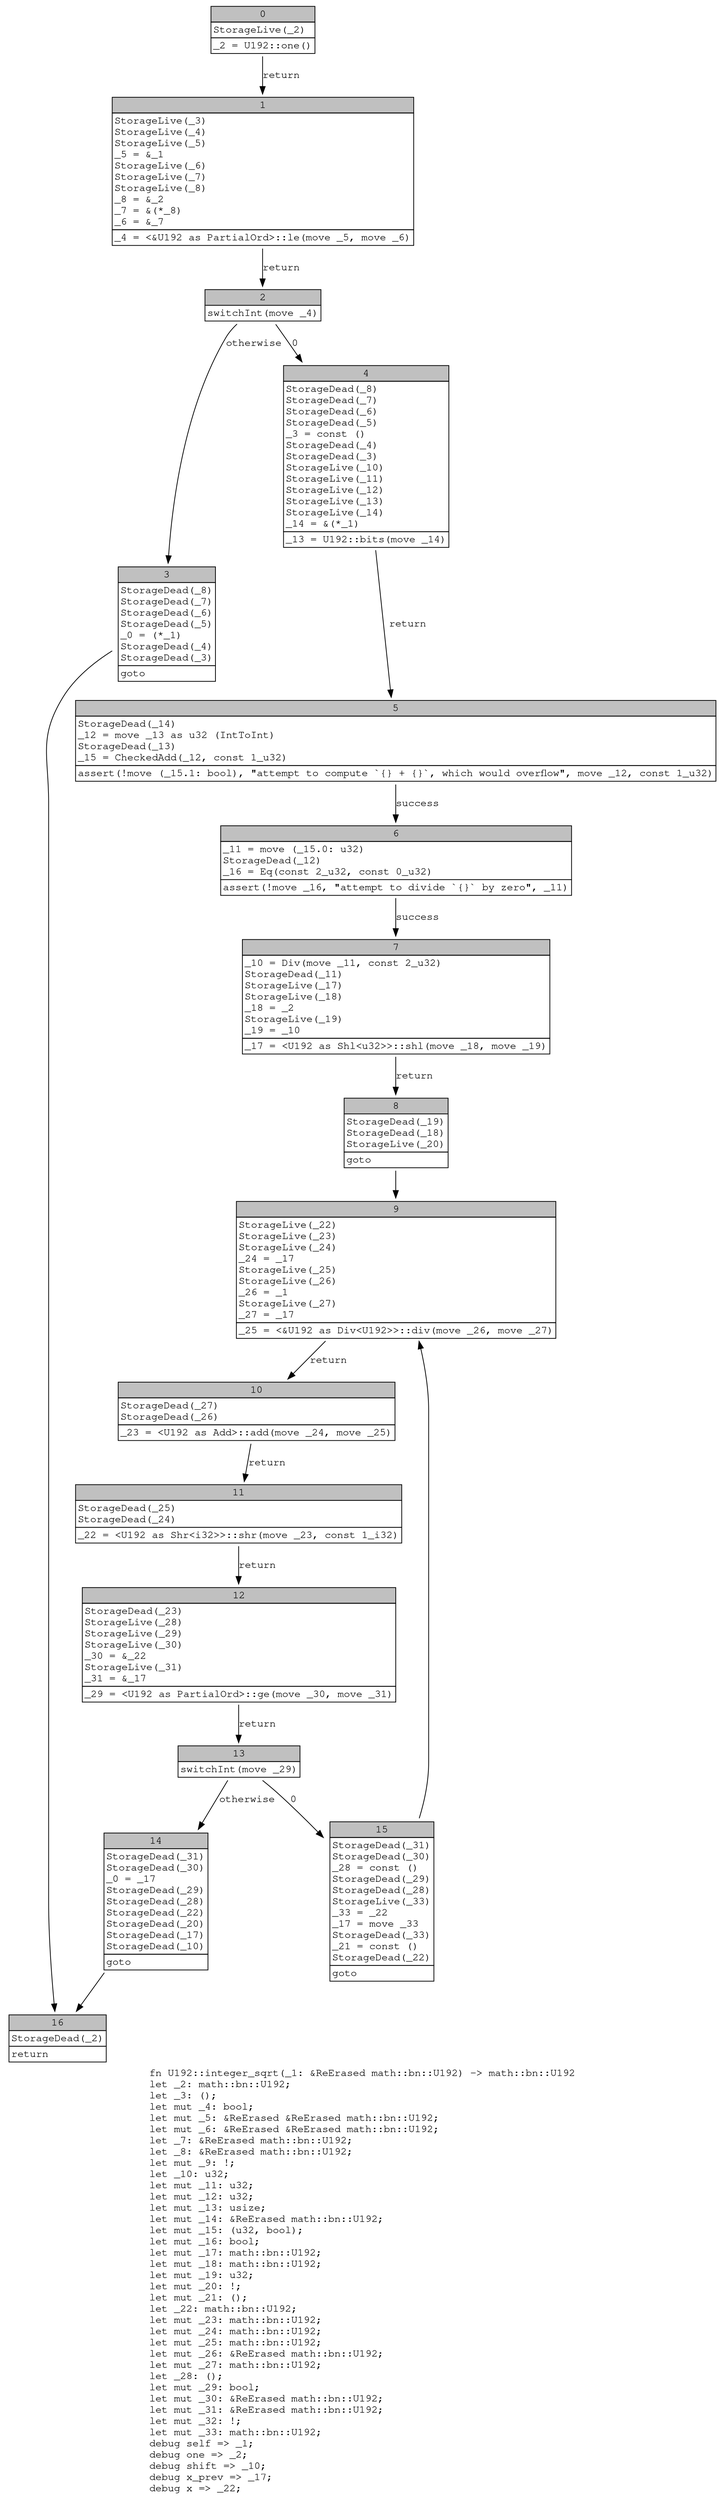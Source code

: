 digraph Mir_0_14512 {
    graph [fontname="Courier, monospace"];
    node [fontname="Courier, monospace"];
    edge [fontname="Courier, monospace"];
    label=<fn U192::integer_sqrt(_1: &amp;ReErased math::bn::U192) -&gt; math::bn::U192<br align="left"/>let _2: math::bn::U192;<br align="left"/>let _3: ();<br align="left"/>let mut _4: bool;<br align="left"/>let mut _5: &amp;ReErased &amp;ReErased math::bn::U192;<br align="left"/>let mut _6: &amp;ReErased &amp;ReErased math::bn::U192;<br align="left"/>let _7: &amp;ReErased math::bn::U192;<br align="left"/>let _8: &amp;ReErased math::bn::U192;<br align="left"/>let mut _9: !;<br align="left"/>let _10: u32;<br align="left"/>let mut _11: u32;<br align="left"/>let mut _12: u32;<br align="left"/>let mut _13: usize;<br align="left"/>let mut _14: &amp;ReErased math::bn::U192;<br align="left"/>let mut _15: (u32, bool);<br align="left"/>let mut _16: bool;<br align="left"/>let mut _17: math::bn::U192;<br align="left"/>let mut _18: math::bn::U192;<br align="left"/>let mut _19: u32;<br align="left"/>let mut _20: !;<br align="left"/>let mut _21: ();<br align="left"/>let _22: math::bn::U192;<br align="left"/>let mut _23: math::bn::U192;<br align="left"/>let mut _24: math::bn::U192;<br align="left"/>let mut _25: math::bn::U192;<br align="left"/>let mut _26: &amp;ReErased math::bn::U192;<br align="left"/>let mut _27: math::bn::U192;<br align="left"/>let _28: ();<br align="left"/>let mut _29: bool;<br align="left"/>let mut _30: &amp;ReErased math::bn::U192;<br align="left"/>let mut _31: &amp;ReErased math::bn::U192;<br align="left"/>let mut _32: !;<br align="left"/>let mut _33: math::bn::U192;<br align="left"/>debug self =&gt; _1;<br align="left"/>debug one =&gt; _2;<br align="left"/>debug shift =&gt; _10;<br align="left"/>debug x_prev =&gt; _17;<br align="left"/>debug x =&gt; _22;<br align="left"/>>;
    bb0__0_14512 [shape="none", label=<<table border="0" cellborder="1" cellspacing="0"><tr><td bgcolor="gray" align="center" colspan="1">0</td></tr><tr><td align="left" balign="left">StorageLive(_2)<br/></td></tr><tr><td align="left">_2 = U192::one()</td></tr></table>>];
    bb1__0_14512 [shape="none", label=<<table border="0" cellborder="1" cellspacing="0"><tr><td bgcolor="gray" align="center" colspan="1">1</td></tr><tr><td align="left" balign="left">StorageLive(_3)<br/>StorageLive(_4)<br/>StorageLive(_5)<br/>_5 = &amp;_1<br/>StorageLive(_6)<br/>StorageLive(_7)<br/>StorageLive(_8)<br/>_8 = &amp;_2<br/>_7 = &amp;(*_8)<br/>_6 = &amp;_7<br/></td></tr><tr><td align="left">_4 = &lt;&amp;U192 as PartialOrd&gt;::le(move _5, move _6)</td></tr></table>>];
    bb2__0_14512 [shape="none", label=<<table border="0" cellborder="1" cellspacing="0"><tr><td bgcolor="gray" align="center" colspan="1">2</td></tr><tr><td align="left">switchInt(move _4)</td></tr></table>>];
    bb3__0_14512 [shape="none", label=<<table border="0" cellborder="1" cellspacing="0"><tr><td bgcolor="gray" align="center" colspan="1">3</td></tr><tr><td align="left" balign="left">StorageDead(_8)<br/>StorageDead(_7)<br/>StorageDead(_6)<br/>StorageDead(_5)<br/>_0 = (*_1)<br/>StorageDead(_4)<br/>StorageDead(_3)<br/></td></tr><tr><td align="left">goto</td></tr></table>>];
    bb4__0_14512 [shape="none", label=<<table border="0" cellborder="1" cellspacing="0"><tr><td bgcolor="gray" align="center" colspan="1">4</td></tr><tr><td align="left" balign="left">StorageDead(_8)<br/>StorageDead(_7)<br/>StorageDead(_6)<br/>StorageDead(_5)<br/>_3 = const ()<br/>StorageDead(_4)<br/>StorageDead(_3)<br/>StorageLive(_10)<br/>StorageLive(_11)<br/>StorageLive(_12)<br/>StorageLive(_13)<br/>StorageLive(_14)<br/>_14 = &amp;(*_1)<br/></td></tr><tr><td align="left">_13 = U192::bits(move _14)</td></tr></table>>];
    bb5__0_14512 [shape="none", label=<<table border="0" cellborder="1" cellspacing="0"><tr><td bgcolor="gray" align="center" colspan="1">5</td></tr><tr><td align="left" balign="left">StorageDead(_14)<br/>_12 = move _13 as u32 (IntToInt)<br/>StorageDead(_13)<br/>_15 = CheckedAdd(_12, const 1_u32)<br/></td></tr><tr><td align="left">assert(!move (_15.1: bool), &quot;attempt to compute `{} + {}`, which would overflow&quot;, move _12, const 1_u32)</td></tr></table>>];
    bb6__0_14512 [shape="none", label=<<table border="0" cellborder="1" cellspacing="0"><tr><td bgcolor="gray" align="center" colspan="1">6</td></tr><tr><td align="left" balign="left">_11 = move (_15.0: u32)<br/>StorageDead(_12)<br/>_16 = Eq(const 2_u32, const 0_u32)<br/></td></tr><tr><td align="left">assert(!move _16, &quot;attempt to divide `{}` by zero&quot;, _11)</td></tr></table>>];
    bb7__0_14512 [shape="none", label=<<table border="0" cellborder="1" cellspacing="0"><tr><td bgcolor="gray" align="center" colspan="1">7</td></tr><tr><td align="left" balign="left">_10 = Div(move _11, const 2_u32)<br/>StorageDead(_11)<br/>StorageLive(_17)<br/>StorageLive(_18)<br/>_18 = _2<br/>StorageLive(_19)<br/>_19 = _10<br/></td></tr><tr><td align="left">_17 = &lt;U192 as Shl&lt;u32&gt;&gt;::shl(move _18, move _19)</td></tr></table>>];
    bb8__0_14512 [shape="none", label=<<table border="0" cellborder="1" cellspacing="0"><tr><td bgcolor="gray" align="center" colspan="1">8</td></tr><tr><td align="left" balign="left">StorageDead(_19)<br/>StorageDead(_18)<br/>StorageLive(_20)<br/></td></tr><tr><td align="left">goto</td></tr></table>>];
    bb9__0_14512 [shape="none", label=<<table border="0" cellborder="1" cellspacing="0"><tr><td bgcolor="gray" align="center" colspan="1">9</td></tr><tr><td align="left" balign="left">StorageLive(_22)<br/>StorageLive(_23)<br/>StorageLive(_24)<br/>_24 = _17<br/>StorageLive(_25)<br/>StorageLive(_26)<br/>_26 = _1<br/>StorageLive(_27)<br/>_27 = _17<br/></td></tr><tr><td align="left">_25 = &lt;&amp;U192 as Div&lt;U192&gt;&gt;::div(move _26, move _27)</td></tr></table>>];
    bb10__0_14512 [shape="none", label=<<table border="0" cellborder="1" cellspacing="0"><tr><td bgcolor="gray" align="center" colspan="1">10</td></tr><tr><td align="left" balign="left">StorageDead(_27)<br/>StorageDead(_26)<br/></td></tr><tr><td align="left">_23 = &lt;U192 as Add&gt;::add(move _24, move _25)</td></tr></table>>];
    bb11__0_14512 [shape="none", label=<<table border="0" cellborder="1" cellspacing="0"><tr><td bgcolor="gray" align="center" colspan="1">11</td></tr><tr><td align="left" balign="left">StorageDead(_25)<br/>StorageDead(_24)<br/></td></tr><tr><td align="left">_22 = &lt;U192 as Shr&lt;i32&gt;&gt;::shr(move _23, const 1_i32)</td></tr></table>>];
    bb12__0_14512 [shape="none", label=<<table border="0" cellborder="1" cellspacing="0"><tr><td bgcolor="gray" align="center" colspan="1">12</td></tr><tr><td align="left" balign="left">StorageDead(_23)<br/>StorageLive(_28)<br/>StorageLive(_29)<br/>StorageLive(_30)<br/>_30 = &amp;_22<br/>StorageLive(_31)<br/>_31 = &amp;_17<br/></td></tr><tr><td align="left">_29 = &lt;U192 as PartialOrd&gt;::ge(move _30, move _31)</td></tr></table>>];
    bb13__0_14512 [shape="none", label=<<table border="0" cellborder="1" cellspacing="0"><tr><td bgcolor="gray" align="center" colspan="1">13</td></tr><tr><td align="left">switchInt(move _29)</td></tr></table>>];
    bb14__0_14512 [shape="none", label=<<table border="0" cellborder="1" cellspacing="0"><tr><td bgcolor="gray" align="center" colspan="1">14</td></tr><tr><td align="left" balign="left">StorageDead(_31)<br/>StorageDead(_30)<br/>_0 = _17<br/>StorageDead(_29)<br/>StorageDead(_28)<br/>StorageDead(_22)<br/>StorageDead(_20)<br/>StorageDead(_17)<br/>StorageDead(_10)<br/></td></tr><tr><td align="left">goto</td></tr></table>>];
    bb15__0_14512 [shape="none", label=<<table border="0" cellborder="1" cellspacing="0"><tr><td bgcolor="gray" align="center" colspan="1">15</td></tr><tr><td align="left" balign="left">StorageDead(_31)<br/>StorageDead(_30)<br/>_28 = const ()<br/>StorageDead(_29)<br/>StorageDead(_28)<br/>StorageLive(_33)<br/>_33 = _22<br/>_17 = move _33<br/>StorageDead(_33)<br/>_21 = const ()<br/>StorageDead(_22)<br/></td></tr><tr><td align="left">goto</td></tr></table>>];
    bb16__0_14512 [shape="none", label=<<table border="0" cellborder="1" cellspacing="0"><tr><td bgcolor="gray" align="center" colspan="1">16</td></tr><tr><td align="left" balign="left">StorageDead(_2)<br/></td></tr><tr><td align="left">return</td></tr></table>>];
    bb0__0_14512 -> bb1__0_14512 [label="return"];
    bb1__0_14512 -> bb2__0_14512 [label="return"];
    bb2__0_14512 -> bb4__0_14512 [label="0"];
    bb2__0_14512 -> bb3__0_14512 [label="otherwise"];
    bb3__0_14512 -> bb16__0_14512 [label=""];
    bb4__0_14512 -> bb5__0_14512 [label="return"];
    bb5__0_14512 -> bb6__0_14512 [label="success"];
    bb6__0_14512 -> bb7__0_14512 [label="success"];
    bb7__0_14512 -> bb8__0_14512 [label="return"];
    bb8__0_14512 -> bb9__0_14512 [label=""];
    bb9__0_14512 -> bb10__0_14512 [label="return"];
    bb10__0_14512 -> bb11__0_14512 [label="return"];
    bb11__0_14512 -> bb12__0_14512 [label="return"];
    bb12__0_14512 -> bb13__0_14512 [label="return"];
    bb13__0_14512 -> bb15__0_14512 [label="0"];
    bb13__0_14512 -> bb14__0_14512 [label="otherwise"];
    bb14__0_14512 -> bb16__0_14512 [label=""];
    bb15__0_14512 -> bb9__0_14512 [label=""];
}
